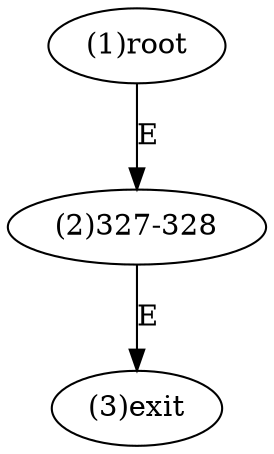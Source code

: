 digraph "" { 
1[ label="(1)root"];
2[ label="(2)327-328"];
3[ label="(3)exit"];
1->2[ label="E"];
2->3[ label="E"];
}